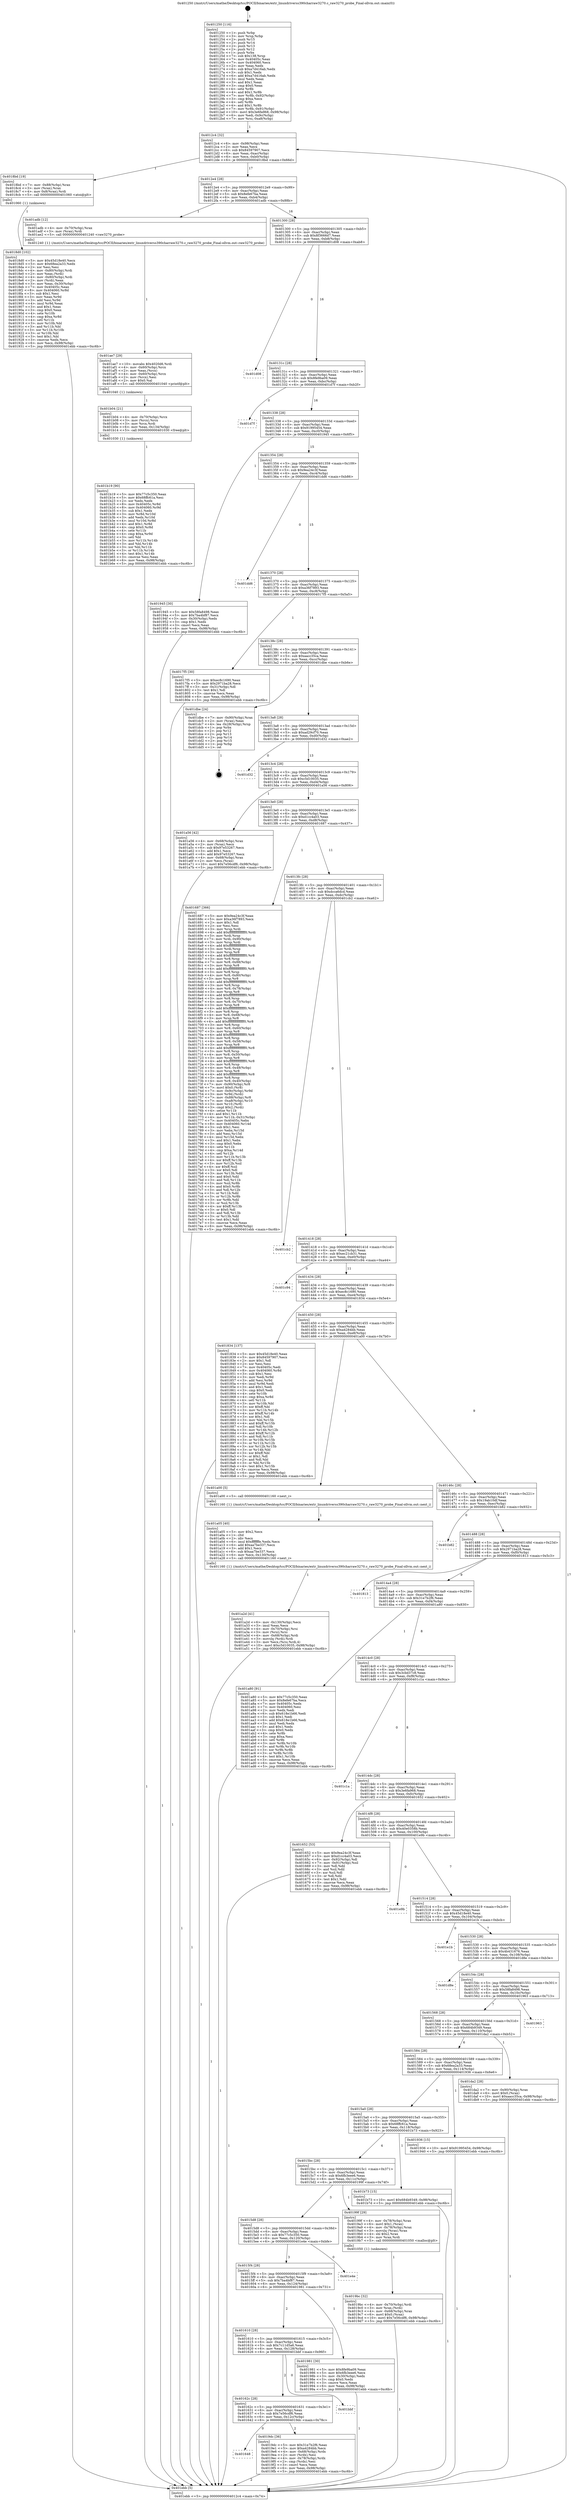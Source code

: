 digraph "0x401250" {
  label = "0x401250 (/mnt/c/Users/mathe/Desktop/tcc/POCII/binaries/extr_linuxdriverss390charraw3270.c_raw3270_probe_Final-ollvm.out::main(0))"
  labelloc = "t"
  node[shape=record]

  Entry [label="",width=0.3,height=0.3,shape=circle,fillcolor=black,style=filled]
  "0x4012c4" [label="{
     0x4012c4 [32]\l
     | [instrs]\l
     &nbsp;&nbsp;0x4012c4 \<+6\>: mov -0x98(%rbp),%eax\l
     &nbsp;&nbsp;0x4012ca \<+2\>: mov %eax,%ecx\l
     &nbsp;&nbsp;0x4012cc \<+6\>: sub $0x84597907,%ecx\l
     &nbsp;&nbsp;0x4012d2 \<+6\>: mov %eax,-0xac(%rbp)\l
     &nbsp;&nbsp;0x4012d8 \<+6\>: mov %ecx,-0xb0(%rbp)\l
     &nbsp;&nbsp;0x4012de \<+6\>: je 00000000004018bd \<main+0x66d\>\l
  }"]
  "0x4018bd" [label="{
     0x4018bd [19]\l
     | [instrs]\l
     &nbsp;&nbsp;0x4018bd \<+7\>: mov -0x88(%rbp),%rax\l
     &nbsp;&nbsp;0x4018c4 \<+3\>: mov (%rax),%rax\l
     &nbsp;&nbsp;0x4018c7 \<+4\>: mov 0x8(%rax),%rdi\l
     &nbsp;&nbsp;0x4018cb \<+5\>: call 0000000000401060 \<atoi@plt\>\l
     | [calls]\l
     &nbsp;&nbsp;0x401060 \{1\} (unknown)\l
  }"]
  "0x4012e4" [label="{
     0x4012e4 [28]\l
     | [instrs]\l
     &nbsp;&nbsp;0x4012e4 \<+5\>: jmp 00000000004012e9 \<main+0x99\>\l
     &nbsp;&nbsp;0x4012e9 \<+6\>: mov -0xac(%rbp),%eax\l
     &nbsp;&nbsp;0x4012ef \<+5\>: sub $0x8efe67ba,%eax\l
     &nbsp;&nbsp;0x4012f4 \<+6\>: mov %eax,-0xb4(%rbp)\l
     &nbsp;&nbsp;0x4012fa \<+6\>: je 0000000000401adb \<main+0x88b\>\l
  }"]
  Exit [label="",width=0.3,height=0.3,shape=circle,fillcolor=black,style=filled,peripheries=2]
  "0x401adb" [label="{
     0x401adb [12]\l
     | [instrs]\l
     &nbsp;&nbsp;0x401adb \<+4\>: mov -0x70(%rbp),%rax\l
     &nbsp;&nbsp;0x401adf \<+3\>: mov (%rax),%rdi\l
     &nbsp;&nbsp;0x401ae2 \<+5\>: call 0000000000401240 \<raw3270_probe\>\l
     | [calls]\l
     &nbsp;&nbsp;0x401240 \{1\} (/mnt/c/Users/mathe/Desktop/tcc/POCII/binaries/extr_linuxdriverss390charraw3270.c_raw3270_probe_Final-ollvm.out::raw3270_probe)\l
  }"]
  "0x401300" [label="{
     0x401300 [28]\l
     | [instrs]\l
     &nbsp;&nbsp;0x401300 \<+5\>: jmp 0000000000401305 \<main+0xb5\>\l
     &nbsp;&nbsp;0x401305 \<+6\>: mov -0xac(%rbp),%eax\l
     &nbsp;&nbsp;0x40130b \<+5\>: sub $0x8f3666d7,%eax\l
     &nbsp;&nbsp;0x401310 \<+6\>: mov %eax,-0xb8(%rbp)\l
     &nbsp;&nbsp;0x401316 \<+6\>: je 0000000000401d08 \<main+0xab8\>\l
  }"]
  "0x401b19" [label="{
     0x401b19 [90]\l
     | [instrs]\l
     &nbsp;&nbsp;0x401b19 \<+5\>: mov $0x77c5c350,%eax\l
     &nbsp;&nbsp;0x401b1e \<+5\>: mov $0x68ffc61a,%esi\l
     &nbsp;&nbsp;0x401b23 \<+2\>: xor %edx,%edx\l
     &nbsp;&nbsp;0x401b25 \<+8\>: mov 0x40405c,%r8d\l
     &nbsp;&nbsp;0x401b2d \<+8\>: mov 0x404060,%r9d\l
     &nbsp;&nbsp;0x401b35 \<+3\>: sub $0x1,%edx\l
     &nbsp;&nbsp;0x401b38 \<+3\>: mov %r8d,%r10d\l
     &nbsp;&nbsp;0x401b3b \<+3\>: add %edx,%r10d\l
     &nbsp;&nbsp;0x401b3e \<+4\>: imul %r10d,%r8d\l
     &nbsp;&nbsp;0x401b42 \<+4\>: and $0x1,%r8d\l
     &nbsp;&nbsp;0x401b46 \<+4\>: cmp $0x0,%r8d\l
     &nbsp;&nbsp;0x401b4a \<+4\>: sete %r11b\l
     &nbsp;&nbsp;0x401b4e \<+4\>: cmp $0xa,%r9d\l
     &nbsp;&nbsp;0x401b52 \<+3\>: setl %bl\l
     &nbsp;&nbsp;0x401b55 \<+3\>: mov %r11b,%r14b\l
     &nbsp;&nbsp;0x401b58 \<+3\>: and %bl,%r14b\l
     &nbsp;&nbsp;0x401b5b \<+3\>: xor %bl,%r11b\l
     &nbsp;&nbsp;0x401b5e \<+3\>: or %r11b,%r14b\l
     &nbsp;&nbsp;0x401b61 \<+4\>: test $0x1,%r14b\l
     &nbsp;&nbsp;0x401b65 \<+3\>: cmovne %esi,%eax\l
     &nbsp;&nbsp;0x401b68 \<+6\>: mov %eax,-0x98(%rbp)\l
     &nbsp;&nbsp;0x401b6e \<+5\>: jmp 0000000000401ebb \<main+0xc6b\>\l
  }"]
  "0x401d08" [label="{
     0x401d08\l
  }", style=dashed]
  "0x40131c" [label="{
     0x40131c [28]\l
     | [instrs]\l
     &nbsp;&nbsp;0x40131c \<+5\>: jmp 0000000000401321 \<main+0xd1\>\l
     &nbsp;&nbsp;0x401321 \<+6\>: mov -0xac(%rbp),%eax\l
     &nbsp;&nbsp;0x401327 \<+5\>: sub $0x8fe9ba09,%eax\l
     &nbsp;&nbsp;0x40132c \<+6\>: mov %eax,-0xbc(%rbp)\l
     &nbsp;&nbsp;0x401332 \<+6\>: je 0000000000401d7f \<main+0xb2f\>\l
  }"]
  "0x401b04" [label="{
     0x401b04 [21]\l
     | [instrs]\l
     &nbsp;&nbsp;0x401b04 \<+4\>: mov -0x70(%rbp),%rcx\l
     &nbsp;&nbsp;0x401b08 \<+3\>: mov (%rcx),%rcx\l
     &nbsp;&nbsp;0x401b0b \<+3\>: mov %rcx,%rdi\l
     &nbsp;&nbsp;0x401b0e \<+6\>: mov %eax,-0x134(%rbp)\l
     &nbsp;&nbsp;0x401b14 \<+5\>: call 0000000000401030 \<free@plt\>\l
     | [calls]\l
     &nbsp;&nbsp;0x401030 \{1\} (unknown)\l
  }"]
  "0x401d7f" [label="{
     0x401d7f\l
  }", style=dashed]
  "0x401338" [label="{
     0x401338 [28]\l
     | [instrs]\l
     &nbsp;&nbsp;0x401338 \<+5\>: jmp 000000000040133d \<main+0xed\>\l
     &nbsp;&nbsp;0x40133d \<+6\>: mov -0xac(%rbp),%eax\l
     &nbsp;&nbsp;0x401343 \<+5\>: sub $0x91995454,%eax\l
     &nbsp;&nbsp;0x401348 \<+6\>: mov %eax,-0xc0(%rbp)\l
     &nbsp;&nbsp;0x40134e \<+6\>: je 0000000000401945 \<main+0x6f5\>\l
  }"]
  "0x401ae7" [label="{
     0x401ae7 [29]\l
     | [instrs]\l
     &nbsp;&nbsp;0x401ae7 \<+10\>: movabs $0x4020d6,%rdi\l
     &nbsp;&nbsp;0x401af1 \<+4\>: mov -0x60(%rbp),%rcx\l
     &nbsp;&nbsp;0x401af5 \<+2\>: mov %eax,(%rcx)\l
     &nbsp;&nbsp;0x401af7 \<+4\>: mov -0x60(%rbp),%rcx\l
     &nbsp;&nbsp;0x401afb \<+2\>: mov (%rcx),%esi\l
     &nbsp;&nbsp;0x401afd \<+2\>: mov $0x0,%al\l
     &nbsp;&nbsp;0x401aff \<+5\>: call 0000000000401040 \<printf@plt\>\l
     | [calls]\l
     &nbsp;&nbsp;0x401040 \{1\} (unknown)\l
  }"]
  "0x401945" [label="{
     0x401945 [30]\l
     | [instrs]\l
     &nbsp;&nbsp;0x401945 \<+5\>: mov $0x58fa8498,%eax\l
     &nbsp;&nbsp;0x40194a \<+5\>: mov $0x7ba4bf87,%ecx\l
     &nbsp;&nbsp;0x40194f \<+3\>: mov -0x30(%rbp),%edx\l
     &nbsp;&nbsp;0x401952 \<+3\>: cmp $0x1,%edx\l
     &nbsp;&nbsp;0x401955 \<+3\>: cmovl %ecx,%eax\l
     &nbsp;&nbsp;0x401958 \<+6\>: mov %eax,-0x98(%rbp)\l
     &nbsp;&nbsp;0x40195e \<+5\>: jmp 0000000000401ebb \<main+0xc6b\>\l
  }"]
  "0x401354" [label="{
     0x401354 [28]\l
     | [instrs]\l
     &nbsp;&nbsp;0x401354 \<+5\>: jmp 0000000000401359 \<main+0x109\>\l
     &nbsp;&nbsp;0x401359 \<+6\>: mov -0xac(%rbp),%eax\l
     &nbsp;&nbsp;0x40135f \<+5\>: sub $0x9ea24c3f,%eax\l
     &nbsp;&nbsp;0x401364 \<+6\>: mov %eax,-0xc4(%rbp)\l
     &nbsp;&nbsp;0x40136a \<+6\>: je 0000000000401dd6 \<main+0xb86\>\l
  }"]
  "0x401a2d" [label="{
     0x401a2d [41]\l
     | [instrs]\l
     &nbsp;&nbsp;0x401a2d \<+6\>: mov -0x130(%rbp),%ecx\l
     &nbsp;&nbsp;0x401a33 \<+3\>: imul %eax,%ecx\l
     &nbsp;&nbsp;0x401a36 \<+4\>: mov -0x70(%rbp),%rsi\l
     &nbsp;&nbsp;0x401a3a \<+3\>: mov (%rsi),%rsi\l
     &nbsp;&nbsp;0x401a3d \<+4\>: mov -0x68(%rbp),%rdi\l
     &nbsp;&nbsp;0x401a41 \<+3\>: movslq (%rdi),%rdi\l
     &nbsp;&nbsp;0x401a44 \<+3\>: mov %ecx,(%rsi,%rdi,4)\l
     &nbsp;&nbsp;0x401a47 \<+10\>: movl $0xc5d10035,-0x98(%rbp)\l
     &nbsp;&nbsp;0x401a51 \<+5\>: jmp 0000000000401ebb \<main+0xc6b\>\l
  }"]
  "0x401dd6" [label="{
     0x401dd6\l
  }", style=dashed]
  "0x401370" [label="{
     0x401370 [28]\l
     | [instrs]\l
     &nbsp;&nbsp;0x401370 \<+5\>: jmp 0000000000401375 \<main+0x125\>\l
     &nbsp;&nbsp;0x401375 \<+6\>: mov -0xac(%rbp),%eax\l
     &nbsp;&nbsp;0x40137b \<+5\>: sub $0xa36f7893,%eax\l
     &nbsp;&nbsp;0x401380 \<+6\>: mov %eax,-0xc8(%rbp)\l
     &nbsp;&nbsp;0x401386 \<+6\>: je 00000000004017f5 \<main+0x5a5\>\l
  }"]
  "0x401a05" [label="{
     0x401a05 [40]\l
     | [instrs]\l
     &nbsp;&nbsp;0x401a05 \<+5\>: mov $0x2,%ecx\l
     &nbsp;&nbsp;0x401a0a \<+1\>: cltd\l
     &nbsp;&nbsp;0x401a0b \<+2\>: idiv %ecx\l
     &nbsp;&nbsp;0x401a0d \<+6\>: imul $0xfffffffe,%edx,%ecx\l
     &nbsp;&nbsp;0x401a13 \<+6\>: add $0xaa7be337,%ecx\l
     &nbsp;&nbsp;0x401a19 \<+3\>: add $0x1,%ecx\l
     &nbsp;&nbsp;0x401a1c \<+6\>: sub $0xaa7be337,%ecx\l
     &nbsp;&nbsp;0x401a22 \<+6\>: mov %ecx,-0x130(%rbp)\l
     &nbsp;&nbsp;0x401a28 \<+5\>: call 0000000000401160 \<next_i\>\l
     | [calls]\l
     &nbsp;&nbsp;0x401160 \{1\} (/mnt/c/Users/mathe/Desktop/tcc/POCII/binaries/extr_linuxdriverss390charraw3270.c_raw3270_probe_Final-ollvm.out::next_i)\l
  }"]
  "0x4017f5" [label="{
     0x4017f5 [30]\l
     | [instrs]\l
     &nbsp;&nbsp;0x4017f5 \<+5\>: mov $0xec8c1690,%eax\l
     &nbsp;&nbsp;0x4017fa \<+5\>: mov $0x2971ba28,%ecx\l
     &nbsp;&nbsp;0x4017ff \<+3\>: mov -0x31(%rbp),%dl\l
     &nbsp;&nbsp;0x401802 \<+3\>: test $0x1,%dl\l
     &nbsp;&nbsp;0x401805 \<+3\>: cmovne %ecx,%eax\l
     &nbsp;&nbsp;0x401808 \<+6\>: mov %eax,-0x98(%rbp)\l
     &nbsp;&nbsp;0x40180e \<+5\>: jmp 0000000000401ebb \<main+0xc6b\>\l
  }"]
  "0x40138c" [label="{
     0x40138c [28]\l
     | [instrs]\l
     &nbsp;&nbsp;0x40138c \<+5\>: jmp 0000000000401391 \<main+0x141\>\l
     &nbsp;&nbsp;0x401391 \<+6\>: mov -0xac(%rbp),%eax\l
     &nbsp;&nbsp;0x401397 \<+5\>: sub $0xaacc35ca,%eax\l
     &nbsp;&nbsp;0x40139c \<+6\>: mov %eax,-0xcc(%rbp)\l
     &nbsp;&nbsp;0x4013a2 \<+6\>: je 0000000000401dbe \<main+0xb6e\>\l
  }"]
  "0x401648" [label="{
     0x401648\l
  }", style=dashed]
  "0x401dbe" [label="{
     0x401dbe [24]\l
     | [instrs]\l
     &nbsp;&nbsp;0x401dbe \<+7\>: mov -0x90(%rbp),%rax\l
     &nbsp;&nbsp;0x401dc5 \<+2\>: mov (%rax),%eax\l
     &nbsp;&nbsp;0x401dc7 \<+4\>: lea -0x28(%rbp),%rsp\l
     &nbsp;&nbsp;0x401dcb \<+1\>: pop %rbx\l
     &nbsp;&nbsp;0x401dcc \<+2\>: pop %r12\l
     &nbsp;&nbsp;0x401dce \<+2\>: pop %r13\l
     &nbsp;&nbsp;0x401dd0 \<+2\>: pop %r14\l
     &nbsp;&nbsp;0x401dd2 \<+2\>: pop %r15\l
     &nbsp;&nbsp;0x401dd4 \<+1\>: pop %rbp\l
     &nbsp;&nbsp;0x401dd5 \<+1\>: ret\l
  }"]
  "0x4013a8" [label="{
     0x4013a8 [28]\l
     | [instrs]\l
     &nbsp;&nbsp;0x4013a8 \<+5\>: jmp 00000000004013ad \<main+0x15d\>\l
     &nbsp;&nbsp;0x4013ad \<+6\>: mov -0xac(%rbp),%eax\l
     &nbsp;&nbsp;0x4013b3 \<+5\>: sub $0xad29cf70,%eax\l
     &nbsp;&nbsp;0x4013b8 \<+6\>: mov %eax,-0xd0(%rbp)\l
     &nbsp;&nbsp;0x4013be \<+6\>: je 0000000000401d32 \<main+0xae2\>\l
  }"]
  "0x4019dc" [label="{
     0x4019dc [36]\l
     | [instrs]\l
     &nbsp;&nbsp;0x4019dc \<+5\>: mov $0x31e7b2f6,%eax\l
     &nbsp;&nbsp;0x4019e1 \<+5\>: mov $0xa4284bb,%ecx\l
     &nbsp;&nbsp;0x4019e6 \<+4\>: mov -0x68(%rbp),%rdx\l
     &nbsp;&nbsp;0x4019ea \<+2\>: mov (%rdx),%esi\l
     &nbsp;&nbsp;0x4019ec \<+4\>: mov -0x78(%rbp),%rdx\l
     &nbsp;&nbsp;0x4019f0 \<+2\>: cmp (%rdx),%esi\l
     &nbsp;&nbsp;0x4019f2 \<+3\>: cmovl %ecx,%eax\l
     &nbsp;&nbsp;0x4019f5 \<+6\>: mov %eax,-0x98(%rbp)\l
     &nbsp;&nbsp;0x4019fb \<+5\>: jmp 0000000000401ebb \<main+0xc6b\>\l
  }"]
  "0x401d32" [label="{
     0x401d32\l
  }", style=dashed]
  "0x4013c4" [label="{
     0x4013c4 [28]\l
     | [instrs]\l
     &nbsp;&nbsp;0x4013c4 \<+5\>: jmp 00000000004013c9 \<main+0x179\>\l
     &nbsp;&nbsp;0x4013c9 \<+6\>: mov -0xac(%rbp),%eax\l
     &nbsp;&nbsp;0x4013cf \<+5\>: sub $0xc5d10035,%eax\l
     &nbsp;&nbsp;0x4013d4 \<+6\>: mov %eax,-0xd4(%rbp)\l
     &nbsp;&nbsp;0x4013da \<+6\>: je 0000000000401a56 \<main+0x806\>\l
  }"]
  "0x40162c" [label="{
     0x40162c [28]\l
     | [instrs]\l
     &nbsp;&nbsp;0x40162c \<+5\>: jmp 0000000000401631 \<main+0x3e1\>\l
     &nbsp;&nbsp;0x401631 \<+6\>: mov -0xac(%rbp),%eax\l
     &nbsp;&nbsp;0x401637 \<+5\>: sub $0x7e56cdf6,%eax\l
     &nbsp;&nbsp;0x40163c \<+6\>: mov %eax,-0x12c(%rbp)\l
     &nbsp;&nbsp;0x401642 \<+6\>: je 00000000004019dc \<main+0x78c\>\l
  }"]
  "0x401a56" [label="{
     0x401a56 [42]\l
     | [instrs]\l
     &nbsp;&nbsp;0x401a56 \<+4\>: mov -0x68(%rbp),%rax\l
     &nbsp;&nbsp;0x401a5a \<+2\>: mov (%rax),%ecx\l
     &nbsp;&nbsp;0x401a5c \<+6\>: sub $0x97e53267,%ecx\l
     &nbsp;&nbsp;0x401a62 \<+3\>: add $0x1,%ecx\l
     &nbsp;&nbsp;0x401a65 \<+6\>: add $0x97e53267,%ecx\l
     &nbsp;&nbsp;0x401a6b \<+4\>: mov -0x68(%rbp),%rax\l
     &nbsp;&nbsp;0x401a6f \<+2\>: mov %ecx,(%rax)\l
     &nbsp;&nbsp;0x401a71 \<+10\>: movl $0x7e56cdf6,-0x98(%rbp)\l
     &nbsp;&nbsp;0x401a7b \<+5\>: jmp 0000000000401ebb \<main+0xc6b\>\l
  }"]
  "0x4013e0" [label="{
     0x4013e0 [28]\l
     | [instrs]\l
     &nbsp;&nbsp;0x4013e0 \<+5\>: jmp 00000000004013e5 \<main+0x195\>\l
     &nbsp;&nbsp;0x4013e5 \<+6\>: mov -0xac(%rbp),%eax\l
     &nbsp;&nbsp;0x4013eb \<+5\>: sub $0xd1cc4a03,%eax\l
     &nbsp;&nbsp;0x4013f0 \<+6\>: mov %eax,-0xd8(%rbp)\l
     &nbsp;&nbsp;0x4013f6 \<+6\>: je 0000000000401687 \<main+0x437\>\l
  }"]
  "0x401bbf" [label="{
     0x401bbf\l
  }", style=dashed]
  "0x401687" [label="{
     0x401687 [366]\l
     | [instrs]\l
     &nbsp;&nbsp;0x401687 \<+5\>: mov $0x9ea24c3f,%eax\l
     &nbsp;&nbsp;0x40168c \<+5\>: mov $0xa36f7893,%ecx\l
     &nbsp;&nbsp;0x401691 \<+2\>: mov $0x1,%dl\l
     &nbsp;&nbsp;0x401693 \<+2\>: xor %esi,%esi\l
     &nbsp;&nbsp;0x401695 \<+3\>: mov %rsp,%rdi\l
     &nbsp;&nbsp;0x401698 \<+4\>: add $0xfffffffffffffff0,%rdi\l
     &nbsp;&nbsp;0x40169c \<+3\>: mov %rdi,%rsp\l
     &nbsp;&nbsp;0x40169f \<+7\>: mov %rdi,-0x90(%rbp)\l
     &nbsp;&nbsp;0x4016a6 \<+3\>: mov %rsp,%rdi\l
     &nbsp;&nbsp;0x4016a9 \<+4\>: add $0xfffffffffffffff0,%rdi\l
     &nbsp;&nbsp;0x4016ad \<+3\>: mov %rdi,%rsp\l
     &nbsp;&nbsp;0x4016b0 \<+3\>: mov %rsp,%r8\l
     &nbsp;&nbsp;0x4016b3 \<+4\>: add $0xfffffffffffffff0,%r8\l
     &nbsp;&nbsp;0x4016b7 \<+3\>: mov %r8,%rsp\l
     &nbsp;&nbsp;0x4016ba \<+7\>: mov %r8,-0x88(%rbp)\l
     &nbsp;&nbsp;0x4016c1 \<+3\>: mov %rsp,%r8\l
     &nbsp;&nbsp;0x4016c4 \<+4\>: add $0xfffffffffffffff0,%r8\l
     &nbsp;&nbsp;0x4016c8 \<+3\>: mov %r8,%rsp\l
     &nbsp;&nbsp;0x4016cb \<+4\>: mov %r8,-0x80(%rbp)\l
     &nbsp;&nbsp;0x4016cf \<+3\>: mov %rsp,%r8\l
     &nbsp;&nbsp;0x4016d2 \<+4\>: add $0xfffffffffffffff0,%r8\l
     &nbsp;&nbsp;0x4016d6 \<+3\>: mov %r8,%rsp\l
     &nbsp;&nbsp;0x4016d9 \<+4\>: mov %r8,-0x78(%rbp)\l
     &nbsp;&nbsp;0x4016dd \<+3\>: mov %rsp,%r8\l
     &nbsp;&nbsp;0x4016e0 \<+4\>: add $0xfffffffffffffff0,%r8\l
     &nbsp;&nbsp;0x4016e4 \<+3\>: mov %r8,%rsp\l
     &nbsp;&nbsp;0x4016e7 \<+4\>: mov %r8,-0x70(%rbp)\l
     &nbsp;&nbsp;0x4016eb \<+3\>: mov %rsp,%r8\l
     &nbsp;&nbsp;0x4016ee \<+4\>: add $0xfffffffffffffff0,%r8\l
     &nbsp;&nbsp;0x4016f2 \<+3\>: mov %r8,%rsp\l
     &nbsp;&nbsp;0x4016f5 \<+4\>: mov %r8,-0x68(%rbp)\l
     &nbsp;&nbsp;0x4016f9 \<+3\>: mov %rsp,%r8\l
     &nbsp;&nbsp;0x4016fc \<+4\>: add $0xfffffffffffffff0,%r8\l
     &nbsp;&nbsp;0x401700 \<+3\>: mov %r8,%rsp\l
     &nbsp;&nbsp;0x401703 \<+4\>: mov %r8,-0x60(%rbp)\l
     &nbsp;&nbsp;0x401707 \<+3\>: mov %rsp,%r8\l
     &nbsp;&nbsp;0x40170a \<+4\>: add $0xfffffffffffffff0,%r8\l
     &nbsp;&nbsp;0x40170e \<+3\>: mov %r8,%rsp\l
     &nbsp;&nbsp;0x401711 \<+4\>: mov %r8,-0x58(%rbp)\l
     &nbsp;&nbsp;0x401715 \<+3\>: mov %rsp,%r8\l
     &nbsp;&nbsp;0x401718 \<+4\>: add $0xfffffffffffffff0,%r8\l
     &nbsp;&nbsp;0x40171c \<+3\>: mov %r8,%rsp\l
     &nbsp;&nbsp;0x40171f \<+4\>: mov %r8,-0x50(%rbp)\l
     &nbsp;&nbsp;0x401723 \<+3\>: mov %rsp,%r8\l
     &nbsp;&nbsp;0x401726 \<+4\>: add $0xfffffffffffffff0,%r8\l
     &nbsp;&nbsp;0x40172a \<+3\>: mov %r8,%rsp\l
     &nbsp;&nbsp;0x40172d \<+4\>: mov %r8,-0x48(%rbp)\l
     &nbsp;&nbsp;0x401731 \<+3\>: mov %rsp,%r8\l
     &nbsp;&nbsp;0x401734 \<+4\>: add $0xfffffffffffffff0,%r8\l
     &nbsp;&nbsp;0x401738 \<+3\>: mov %r8,%rsp\l
     &nbsp;&nbsp;0x40173b \<+4\>: mov %r8,-0x40(%rbp)\l
     &nbsp;&nbsp;0x40173f \<+7\>: mov -0x90(%rbp),%r8\l
     &nbsp;&nbsp;0x401746 \<+7\>: movl $0x0,(%r8)\l
     &nbsp;&nbsp;0x40174d \<+7\>: mov -0x9c(%rbp),%r9d\l
     &nbsp;&nbsp;0x401754 \<+3\>: mov %r9d,(%rdi)\l
     &nbsp;&nbsp;0x401757 \<+7\>: mov -0x88(%rbp),%r8\l
     &nbsp;&nbsp;0x40175e \<+7\>: mov -0xa8(%rbp),%r10\l
     &nbsp;&nbsp;0x401765 \<+3\>: mov %r10,(%r8)\l
     &nbsp;&nbsp;0x401768 \<+3\>: cmpl $0x2,(%rdi)\l
     &nbsp;&nbsp;0x40176b \<+4\>: setne %r11b\l
     &nbsp;&nbsp;0x40176f \<+4\>: and $0x1,%r11b\l
     &nbsp;&nbsp;0x401773 \<+4\>: mov %r11b,-0x31(%rbp)\l
     &nbsp;&nbsp;0x401777 \<+7\>: mov 0x40405c,%ebx\l
     &nbsp;&nbsp;0x40177e \<+8\>: mov 0x404060,%r14d\l
     &nbsp;&nbsp;0x401786 \<+3\>: sub $0x1,%esi\l
     &nbsp;&nbsp;0x401789 \<+3\>: mov %ebx,%r15d\l
     &nbsp;&nbsp;0x40178c \<+3\>: add %esi,%r15d\l
     &nbsp;&nbsp;0x40178f \<+4\>: imul %r15d,%ebx\l
     &nbsp;&nbsp;0x401793 \<+3\>: and $0x1,%ebx\l
     &nbsp;&nbsp;0x401796 \<+3\>: cmp $0x0,%ebx\l
     &nbsp;&nbsp;0x401799 \<+4\>: sete %r11b\l
     &nbsp;&nbsp;0x40179d \<+4\>: cmp $0xa,%r14d\l
     &nbsp;&nbsp;0x4017a1 \<+4\>: setl %r12b\l
     &nbsp;&nbsp;0x4017a5 \<+3\>: mov %r11b,%r13b\l
     &nbsp;&nbsp;0x4017a8 \<+4\>: xor $0xff,%r13b\l
     &nbsp;&nbsp;0x4017ac \<+3\>: mov %r12b,%sil\l
     &nbsp;&nbsp;0x4017af \<+4\>: xor $0xff,%sil\l
     &nbsp;&nbsp;0x4017b3 \<+3\>: xor $0x0,%dl\l
     &nbsp;&nbsp;0x4017b6 \<+3\>: mov %r13b,%dil\l
     &nbsp;&nbsp;0x4017b9 \<+4\>: and $0x0,%dil\l
     &nbsp;&nbsp;0x4017bd \<+3\>: and %dl,%r11b\l
     &nbsp;&nbsp;0x4017c0 \<+3\>: mov %sil,%r8b\l
     &nbsp;&nbsp;0x4017c3 \<+4\>: and $0x0,%r8b\l
     &nbsp;&nbsp;0x4017c7 \<+3\>: and %dl,%r12b\l
     &nbsp;&nbsp;0x4017ca \<+3\>: or %r11b,%dil\l
     &nbsp;&nbsp;0x4017cd \<+3\>: or %r12b,%r8b\l
     &nbsp;&nbsp;0x4017d0 \<+3\>: xor %r8b,%dil\l
     &nbsp;&nbsp;0x4017d3 \<+3\>: or %sil,%r13b\l
     &nbsp;&nbsp;0x4017d6 \<+4\>: xor $0xff,%r13b\l
     &nbsp;&nbsp;0x4017da \<+3\>: or $0x0,%dl\l
     &nbsp;&nbsp;0x4017dd \<+3\>: and %dl,%r13b\l
     &nbsp;&nbsp;0x4017e0 \<+3\>: or %r13b,%dil\l
     &nbsp;&nbsp;0x4017e3 \<+4\>: test $0x1,%dil\l
     &nbsp;&nbsp;0x4017e7 \<+3\>: cmovne %ecx,%eax\l
     &nbsp;&nbsp;0x4017ea \<+6\>: mov %eax,-0x98(%rbp)\l
     &nbsp;&nbsp;0x4017f0 \<+5\>: jmp 0000000000401ebb \<main+0xc6b\>\l
  }"]
  "0x4013fc" [label="{
     0x4013fc [28]\l
     | [instrs]\l
     &nbsp;&nbsp;0x4013fc \<+5\>: jmp 0000000000401401 \<main+0x1b1\>\l
     &nbsp;&nbsp;0x401401 \<+6\>: mov -0xac(%rbp),%eax\l
     &nbsp;&nbsp;0x401407 \<+5\>: sub $0xdcca6dcd,%eax\l
     &nbsp;&nbsp;0x40140c \<+6\>: mov %eax,-0xdc(%rbp)\l
     &nbsp;&nbsp;0x401412 \<+6\>: je 0000000000401cb2 \<main+0xa62\>\l
  }"]
  "0x4019bc" [label="{
     0x4019bc [32]\l
     | [instrs]\l
     &nbsp;&nbsp;0x4019bc \<+4\>: mov -0x70(%rbp),%rdi\l
     &nbsp;&nbsp;0x4019c0 \<+3\>: mov %rax,(%rdi)\l
     &nbsp;&nbsp;0x4019c3 \<+4\>: mov -0x68(%rbp),%rax\l
     &nbsp;&nbsp;0x4019c7 \<+6\>: movl $0x0,(%rax)\l
     &nbsp;&nbsp;0x4019cd \<+10\>: movl $0x7e56cdf6,-0x98(%rbp)\l
     &nbsp;&nbsp;0x4019d7 \<+5\>: jmp 0000000000401ebb \<main+0xc6b\>\l
  }"]
  "0x401cb2" [label="{
     0x401cb2\l
  }", style=dashed]
  "0x401418" [label="{
     0x401418 [28]\l
     | [instrs]\l
     &nbsp;&nbsp;0x401418 \<+5\>: jmp 000000000040141d \<main+0x1cd\>\l
     &nbsp;&nbsp;0x40141d \<+6\>: mov -0xac(%rbp),%eax\l
     &nbsp;&nbsp;0x401423 \<+5\>: sub $0xec21cb31,%eax\l
     &nbsp;&nbsp;0x401428 \<+6\>: mov %eax,-0xe0(%rbp)\l
     &nbsp;&nbsp;0x40142e \<+6\>: je 0000000000401c94 \<main+0xa44\>\l
  }"]
  "0x401610" [label="{
     0x401610 [28]\l
     | [instrs]\l
     &nbsp;&nbsp;0x401610 \<+5\>: jmp 0000000000401615 \<main+0x3c5\>\l
     &nbsp;&nbsp;0x401615 \<+6\>: mov -0xac(%rbp),%eax\l
     &nbsp;&nbsp;0x40161b \<+5\>: sub $0x7c11d5a6,%eax\l
     &nbsp;&nbsp;0x401620 \<+6\>: mov %eax,-0x128(%rbp)\l
     &nbsp;&nbsp;0x401626 \<+6\>: je 0000000000401bbf \<main+0x96f\>\l
  }"]
  "0x401c94" [label="{
     0x401c94\l
  }", style=dashed]
  "0x401434" [label="{
     0x401434 [28]\l
     | [instrs]\l
     &nbsp;&nbsp;0x401434 \<+5\>: jmp 0000000000401439 \<main+0x1e9\>\l
     &nbsp;&nbsp;0x401439 \<+6\>: mov -0xac(%rbp),%eax\l
     &nbsp;&nbsp;0x40143f \<+5\>: sub $0xec8c1690,%eax\l
     &nbsp;&nbsp;0x401444 \<+6\>: mov %eax,-0xe4(%rbp)\l
     &nbsp;&nbsp;0x40144a \<+6\>: je 0000000000401834 \<main+0x5e4\>\l
  }"]
  "0x401981" [label="{
     0x401981 [30]\l
     | [instrs]\l
     &nbsp;&nbsp;0x401981 \<+5\>: mov $0x8fe9ba09,%eax\l
     &nbsp;&nbsp;0x401986 \<+5\>: mov $0x6fb3eee6,%ecx\l
     &nbsp;&nbsp;0x40198b \<+3\>: mov -0x30(%rbp),%edx\l
     &nbsp;&nbsp;0x40198e \<+3\>: cmp $0x0,%edx\l
     &nbsp;&nbsp;0x401991 \<+3\>: cmove %ecx,%eax\l
     &nbsp;&nbsp;0x401994 \<+6\>: mov %eax,-0x98(%rbp)\l
     &nbsp;&nbsp;0x40199a \<+5\>: jmp 0000000000401ebb \<main+0xc6b\>\l
  }"]
  "0x401834" [label="{
     0x401834 [137]\l
     | [instrs]\l
     &nbsp;&nbsp;0x401834 \<+5\>: mov $0x45d18e40,%eax\l
     &nbsp;&nbsp;0x401839 \<+5\>: mov $0x84597907,%ecx\l
     &nbsp;&nbsp;0x40183e \<+2\>: mov $0x1,%dl\l
     &nbsp;&nbsp;0x401840 \<+2\>: xor %esi,%esi\l
     &nbsp;&nbsp;0x401842 \<+7\>: mov 0x40405c,%edi\l
     &nbsp;&nbsp;0x401849 \<+8\>: mov 0x404060,%r8d\l
     &nbsp;&nbsp;0x401851 \<+3\>: sub $0x1,%esi\l
     &nbsp;&nbsp;0x401854 \<+3\>: mov %edi,%r9d\l
     &nbsp;&nbsp;0x401857 \<+3\>: add %esi,%r9d\l
     &nbsp;&nbsp;0x40185a \<+4\>: imul %r9d,%edi\l
     &nbsp;&nbsp;0x40185e \<+3\>: and $0x1,%edi\l
     &nbsp;&nbsp;0x401861 \<+3\>: cmp $0x0,%edi\l
     &nbsp;&nbsp;0x401864 \<+4\>: sete %r10b\l
     &nbsp;&nbsp;0x401868 \<+4\>: cmp $0xa,%r8d\l
     &nbsp;&nbsp;0x40186c \<+4\>: setl %r11b\l
     &nbsp;&nbsp;0x401870 \<+3\>: mov %r10b,%bl\l
     &nbsp;&nbsp;0x401873 \<+3\>: xor $0xff,%bl\l
     &nbsp;&nbsp;0x401876 \<+3\>: mov %r11b,%r14b\l
     &nbsp;&nbsp;0x401879 \<+4\>: xor $0xff,%r14b\l
     &nbsp;&nbsp;0x40187d \<+3\>: xor $0x1,%dl\l
     &nbsp;&nbsp;0x401880 \<+3\>: mov %bl,%r15b\l
     &nbsp;&nbsp;0x401883 \<+4\>: and $0xff,%r15b\l
     &nbsp;&nbsp;0x401887 \<+3\>: and %dl,%r10b\l
     &nbsp;&nbsp;0x40188a \<+3\>: mov %r14b,%r12b\l
     &nbsp;&nbsp;0x40188d \<+4\>: and $0xff,%r12b\l
     &nbsp;&nbsp;0x401891 \<+3\>: and %dl,%r11b\l
     &nbsp;&nbsp;0x401894 \<+3\>: or %r10b,%r15b\l
     &nbsp;&nbsp;0x401897 \<+3\>: or %r11b,%r12b\l
     &nbsp;&nbsp;0x40189a \<+3\>: xor %r12b,%r15b\l
     &nbsp;&nbsp;0x40189d \<+3\>: or %r14b,%bl\l
     &nbsp;&nbsp;0x4018a0 \<+3\>: xor $0xff,%bl\l
     &nbsp;&nbsp;0x4018a3 \<+3\>: or $0x1,%dl\l
     &nbsp;&nbsp;0x4018a6 \<+2\>: and %dl,%bl\l
     &nbsp;&nbsp;0x4018a8 \<+3\>: or %bl,%r15b\l
     &nbsp;&nbsp;0x4018ab \<+4\>: test $0x1,%r15b\l
     &nbsp;&nbsp;0x4018af \<+3\>: cmovne %ecx,%eax\l
     &nbsp;&nbsp;0x4018b2 \<+6\>: mov %eax,-0x98(%rbp)\l
     &nbsp;&nbsp;0x4018b8 \<+5\>: jmp 0000000000401ebb \<main+0xc6b\>\l
  }"]
  "0x401450" [label="{
     0x401450 [28]\l
     | [instrs]\l
     &nbsp;&nbsp;0x401450 \<+5\>: jmp 0000000000401455 \<main+0x205\>\l
     &nbsp;&nbsp;0x401455 \<+6\>: mov -0xac(%rbp),%eax\l
     &nbsp;&nbsp;0x40145b \<+5\>: sub $0xa4284bb,%eax\l
     &nbsp;&nbsp;0x401460 \<+6\>: mov %eax,-0xe8(%rbp)\l
     &nbsp;&nbsp;0x401466 \<+6\>: je 0000000000401a00 \<main+0x7b0\>\l
  }"]
  "0x4015f4" [label="{
     0x4015f4 [28]\l
     | [instrs]\l
     &nbsp;&nbsp;0x4015f4 \<+5\>: jmp 00000000004015f9 \<main+0x3a9\>\l
     &nbsp;&nbsp;0x4015f9 \<+6\>: mov -0xac(%rbp),%eax\l
     &nbsp;&nbsp;0x4015ff \<+5\>: sub $0x7ba4bf87,%eax\l
     &nbsp;&nbsp;0x401604 \<+6\>: mov %eax,-0x124(%rbp)\l
     &nbsp;&nbsp;0x40160a \<+6\>: je 0000000000401981 \<main+0x731\>\l
  }"]
  "0x401a00" [label="{
     0x401a00 [5]\l
     | [instrs]\l
     &nbsp;&nbsp;0x401a00 \<+5\>: call 0000000000401160 \<next_i\>\l
     | [calls]\l
     &nbsp;&nbsp;0x401160 \{1\} (/mnt/c/Users/mathe/Desktop/tcc/POCII/binaries/extr_linuxdriverss390charraw3270.c_raw3270_probe_Final-ollvm.out::next_i)\l
  }"]
  "0x40146c" [label="{
     0x40146c [28]\l
     | [instrs]\l
     &nbsp;&nbsp;0x40146c \<+5\>: jmp 0000000000401471 \<main+0x221\>\l
     &nbsp;&nbsp;0x401471 \<+6\>: mov -0xac(%rbp),%eax\l
     &nbsp;&nbsp;0x401477 \<+5\>: sub $0x19ab10df,%eax\l
     &nbsp;&nbsp;0x40147c \<+6\>: mov %eax,-0xec(%rbp)\l
     &nbsp;&nbsp;0x401482 \<+6\>: je 0000000000401b82 \<main+0x932\>\l
  }"]
  "0x401e4e" [label="{
     0x401e4e\l
  }", style=dashed]
  "0x401b82" [label="{
     0x401b82\l
  }", style=dashed]
  "0x401488" [label="{
     0x401488 [28]\l
     | [instrs]\l
     &nbsp;&nbsp;0x401488 \<+5\>: jmp 000000000040148d \<main+0x23d\>\l
     &nbsp;&nbsp;0x40148d \<+6\>: mov -0xac(%rbp),%eax\l
     &nbsp;&nbsp;0x401493 \<+5\>: sub $0x2971ba28,%eax\l
     &nbsp;&nbsp;0x401498 \<+6\>: mov %eax,-0xf0(%rbp)\l
     &nbsp;&nbsp;0x40149e \<+6\>: je 0000000000401813 \<main+0x5c3\>\l
  }"]
  "0x4015d8" [label="{
     0x4015d8 [28]\l
     | [instrs]\l
     &nbsp;&nbsp;0x4015d8 \<+5\>: jmp 00000000004015dd \<main+0x38d\>\l
     &nbsp;&nbsp;0x4015dd \<+6\>: mov -0xac(%rbp),%eax\l
     &nbsp;&nbsp;0x4015e3 \<+5\>: sub $0x77c5c350,%eax\l
     &nbsp;&nbsp;0x4015e8 \<+6\>: mov %eax,-0x120(%rbp)\l
     &nbsp;&nbsp;0x4015ee \<+6\>: je 0000000000401e4e \<main+0xbfe\>\l
  }"]
  "0x401813" [label="{
     0x401813\l
  }", style=dashed]
  "0x4014a4" [label="{
     0x4014a4 [28]\l
     | [instrs]\l
     &nbsp;&nbsp;0x4014a4 \<+5\>: jmp 00000000004014a9 \<main+0x259\>\l
     &nbsp;&nbsp;0x4014a9 \<+6\>: mov -0xac(%rbp),%eax\l
     &nbsp;&nbsp;0x4014af \<+5\>: sub $0x31e7b2f6,%eax\l
     &nbsp;&nbsp;0x4014b4 \<+6\>: mov %eax,-0xf4(%rbp)\l
     &nbsp;&nbsp;0x4014ba \<+6\>: je 0000000000401a80 \<main+0x830\>\l
  }"]
  "0x40199f" [label="{
     0x40199f [29]\l
     | [instrs]\l
     &nbsp;&nbsp;0x40199f \<+4\>: mov -0x78(%rbp),%rax\l
     &nbsp;&nbsp;0x4019a3 \<+6\>: movl $0x1,(%rax)\l
     &nbsp;&nbsp;0x4019a9 \<+4\>: mov -0x78(%rbp),%rax\l
     &nbsp;&nbsp;0x4019ad \<+3\>: movslq (%rax),%rax\l
     &nbsp;&nbsp;0x4019b0 \<+4\>: shl $0x2,%rax\l
     &nbsp;&nbsp;0x4019b4 \<+3\>: mov %rax,%rdi\l
     &nbsp;&nbsp;0x4019b7 \<+5\>: call 0000000000401050 \<malloc@plt\>\l
     | [calls]\l
     &nbsp;&nbsp;0x401050 \{1\} (unknown)\l
  }"]
  "0x401a80" [label="{
     0x401a80 [91]\l
     | [instrs]\l
     &nbsp;&nbsp;0x401a80 \<+5\>: mov $0x77c5c350,%eax\l
     &nbsp;&nbsp;0x401a85 \<+5\>: mov $0x8efe67ba,%ecx\l
     &nbsp;&nbsp;0x401a8a \<+7\>: mov 0x40405c,%edx\l
     &nbsp;&nbsp;0x401a91 \<+7\>: mov 0x404060,%esi\l
     &nbsp;&nbsp;0x401a98 \<+2\>: mov %edx,%edi\l
     &nbsp;&nbsp;0x401a9a \<+6\>: sub $0x618e1b66,%edi\l
     &nbsp;&nbsp;0x401aa0 \<+3\>: sub $0x1,%edi\l
     &nbsp;&nbsp;0x401aa3 \<+6\>: add $0x618e1b66,%edi\l
     &nbsp;&nbsp;0x401aa9 \<+3\>: imul %edi,%edx\l
     &nbsp;&nbsp;0x401aac \<+3\>: and $0x1,%edx\l
     &nbsp;&nbsp;0x401aaf \<+3\>: cmp $0x0,%edx\l
     &nbsp;&nbsp;0x401ab2 \<+4\>: sete %r8b\l
     &nbsp;&nbsp;0x401ab6 \<+3\>: cmp $0xa,%esi\l
     &nbsp;&nbsp;0x401ab9 \<+4\>: setl %r9b\l
     &nbsp;&nbsp;0x401abd \<+3\>: mov %r8b,%r10b\l
     &nbsp;&nbsp;0x401ac0 \<+3\>: and %r9b,%r10b\l
     &nbsp;&nbsp;0x401ac3 \<+3\>: xor %r9b,%r8b\l
     &nbsp;&nbsp;0x401ac6 \<+3\>: or %r8b,%r10b\l
     &nbsp;&nbsp;0x401ac9 \<+4\>: test $0x1,%r10b\l
     &nbsp;&nbsp;0x401acd \<+3\>: cmovne %ecx,%eax\l
     &nbsp;&nbsp;0x401ad0 \<+6\>: mov %eax,-0x98(%rbp)\l
     &nbsp;&nbsp;0x401ad6 \<+5\>: jmp 0000000000401ebb \<main+0xc6b\>\l
  }"]
  "0x4014c0" [label="{
     0x4014c0 [28]\l
     | [instrs]\l
     &nbsp;&nbsp;0x4014c0 \<+5\>: jmp 00000000004014c5 \<main+0x275\>\l
     &nbsp;&nbsp;0x4014c5 \<+6\>: mov -0xac(%rbp),%eax\l
     &nbsp;&nbsp;0x4014cb \<+5\>: sub $0x3cbd37c8,%eax\l
     &nbsp;&nbsp;0x4014d0 \<+6\>: mov %eax,-0xf8(%rbp)\l
     &nbsp;&nbsp;0x4014d6 \<+6\>: je 0000000000401c1a \<main+0x9ca\>\l
  }"]
  "0x4015bc" [label="{
     0x4015bc [28]\l
     | [instrs]\l
     &nbsp;&nbsp;0x4015bc \<+5\>: jmp 00000000004015c1 \<main+0x371\>\l
     &nbsp;&nbsp;0x4015c1 \<+6\>: mov -0xac(%rbp),%eax\l
     &nbsp;&nbsp;0x4015c7 \<+5\>: sub $0x6fb3eee6,%eax\l
     &nbsp;&nbsp;0x4015cc \<+6\>: mov %eax,-0x11c(%rbp)\l
     &nbsp;&nbsp;0x4015d2 \<+6\>: je 000000000040199f \<main+0x74f\>\l
  }"]
  "0x401c1a" [label="{
     0x401c1a\l
  }", style=dashed]
  "0x4014dc" [label="{
     0x4014dc [28]\l
     | [instrs]\l
     &nbsp;&nbsp;0x4014dc \<+5\>: jmp 00000000004014e1 \<main+0x291\>\l
     &nbsp;&nbsp;0x4014e1 \<+6\>: mov -0xac(%rbp),%eax\l
     &nbsp;&nbsp;0x4014e7 \<+5\>: sub $0x3e6fa968,%eax\l
     &nbsp;&nbsp;0x4014ec \<+6\>: mov %eax,-0xfc(%rbp)\l
     &nbsp;&nbsp;0x4014f2 \<+6\>: je 0000000000401652 \<main+0x402\>\l
  }"]
  "0x401b73" [label="{
     0x401b73 [15]\l
     | [instrs]\l
     &nbsp;&nbsp;0x401b73 \<+10\>: movl $0x684b9349,-0x98(%rbp)\l
     &nbsp;&nbsp;0x401b7d \<+5\>: jmp 0000000000401ebb \<main+0xc6b\>\l
  }"]
  "0x401652" [label="{
     0x401652 [53]\l
     | [instrs]\l
     &nbsp;&nbsp;0x401652 \<+5\>: mov $0x9ea24c3f,%eax\l
     &nbsp;&nbsp;0x401657 \<+5\>: mov $0xd1cc4a03,%ecx\l
     &nbsp;&nbsp;0x40165c \<+6\>: mov -0x92(%rbp),%dl\l
     &nbsp;&nbsp;0x401662 \<+7\>: mov -0x91(%rbp),%sil\l
     &nbsp;&nbsp;0x401669 \<+3\>: mov %dl,%dil\l
     &nbsp;&nbsp;0x40166c \<+3\>: and %sil,%dil\l
     &nbsp;&nbsp;0x40166f \<+3\>: xor %sil,%dl\l
     &nbsp;&nbsp;0x401672 \<+3\>: or %dl,%dil\l
     &nbsp;&nbsp;0x401675 \<+4\>: test $0x1,%dil\l
     &nbsp;&nbsp;0x401679 \<+3\>: cmovne %ecx,%eax\l
     &nbsp;&nbsp;0x40167c \<+6\>: mov %eax,-0x98(%rbp)\l
     &nbsp;&nbsp;0x401682 \<+5\>: jmp 0000000000401ebb \<main+0xc6b\>\l
  }"]
  "0x4014f8" [label="{
     0x4014f8 [28]\l
     | [instrs]\l
     &nbsp;&nbsp;0x4014f8 \<+5\>: jmp 00000000004014fd \<main+0x2ad\>\l
     &nbsp;&nbsp;0x4014fd \<+6\>: mov -0xac(%rbp),%eax\l
     &nbsp;&nbsp;0x401503 \<+5\>: sub $0x40e0358b,%eax\l
     &nbsp;&nbsp;0x401508 \<+6\>: mov %eax,-0x100(%rbp)\l
     &nbsp;&nbsp;0x40150e \<+6\>: je 0000000000401e9b \<main+0xc4b\>\l
  }"]
  "0x401ebb" [label="{
     0x401ebb [5]\l
     | [instrs]\l
     &nbsp;&nbsp;0x401ebb \<+5\>: jmp 00000000004012c4 \<main+0x74\>\l
  }"]
  "0x401250" [label="{
     0x401250 [116]\l
     | [instrs]\l
     &nbsp;&nbsp;0x401250 \<+1\>: push %rbp\l
     &nbsp;&nbsp;0x401251 \<+3\>: mov %rsp,%rbp\l
     &nbsp;&nbsp;0x401254 \<+2\>: push %r15\l
     &nbsp;&nbsp;0x401256 \<+2\>: push %r14\l
     &nbsp;&nbsp;0x401258 \<+2\>: push %r13\l
     &nbsp;&nbsp;0x40125a \<+2\>: push %r12\l
     &nbsp;&nbsp;0x40125c \<+1\>: push %rbx\l
     &nbsp;&nbsp;0x40125d \<+7\>: sub $0x138,%rsp\l
     &nbsp;&nbsp;0x401264 \<+7\>: mov 0x40405c,%eax\l
     &nbsp;&nbsp;0x40126b \<+7\>: mov 0x404060,%ecx\l
     &nbsp;&nbsp;0x401272 \<+2\>: mov %eax,%edx\l
     &nbsp;&nbsp;0x401274 \<+6\>: sub $0xa7d416ab,%edx\l
     &nbsp;&nbsp;0x40127a \<+3\>: sub $0x1,%edx\l
     &nbsp;&nbsp;0x40127d \<+6\>: add $0xa7d416ab,%edx\l
     &nbsp;&nbsp;0x401283 \<+3\>: imul %edx,%eax\l
     &nbsp;&nbsp;0x401286 \<+3\>: and $0x1,%eax\l
     &nbsp;&nbsp;0x401289 \<+3\>: cmp $0x0,%eax\l
     &nbsp;&nbsp;0x40128c \<+4\>: sete %r8b\l
     &nbsp;&nbsp;0x401290 \<+4\>: and $0x1,%r8b\l
     &nbsp;&nbsp;0x401294 \<+7\>: mov %r8b,-0x92(%rbp)\l
     &nbsp;&nbsp;0x40129b \<+3\>: cmp $0xa,%ecx\l
     &nbsp;&nbsp;0x40129e \<+4\>: setl %r8b\l
     &nbsp;&nbsp;0x4012a2 \<+4\>: and $0x1,%r8b\l
     &nbsp;&nbsp;0x4012a6 \<+7\>: mov %r8b,-0x91(%rbp)\l
     &nbsp;&nbsp;0x4012ad \<+10\>: movl $0x3e6fa968,-0x98(%rbp)\l
     &nbsp;&nbsp;0x4012b7 \<+6\>: mov %edi,-0x9c(%rbp)\l
     &nbsp;&nbsp;0x4012bd \<+7\>: mov %rsi,-0xa8(%rbp)\l
  }"]
  "0x4015a0" [label="{
     0x4015a0 [28]\l
     | [instrs]\l
     &nbsp;&nbsp;0x4015a0 \<+5\>: jmp 00000000004015a5 \<main+0x355\>\l
     &nbsp;&nbsp;0x4015a5 \<+6\>: mov -0xac(%rbp),%eax\l
     &nbsp;&nbsp;0x4015ab \<+5\>: sub $0x68ffc61a,%eax\l
     &nbsp;&nbsp;0x4015b0 \<+6\>: mov %eax,-0x118(%rbp)\l
     &nbsp;&nbsp;0x4015b6 \<+6\>: je 0000000000401b73 \<main+0x923\>\l
  }"]
  "0x4018d0" [label="{
     0x4018d0 [102]\l
     | [instrs]\l
     &nbsp;&nbsp;0x4018d0 \<+5\>: mov $0x45d18e40,%ecx\l
     &nbsp;&nbsp;0x4018d5 \<+5\>: mov $0x68ea2a33,%edx\l
     &nbsp;&nbsp;0x4018da \<+2\>: xor %esi,%esi\l
     &nbsp;&nbsp;0x4018dc \<+4\>: mov -0x80(%rbp),%rdi\l
     &nbsp;&nbsp;0x4018e0 \<+2\>: mov %eax,(%rdi)\l
     &nbsp;&nbsp;0x4018e2 \<+4\>: mov -0x80(%rbp),%rdi\l
     &nbsp;&nbsp;0x4018e6 \<+2\>: mov (%rdi),%eax\l
     &nbsp;&nbsp;0x4018e8 \<+3\>: mov %eax,-0x30(%rbp)\l
     &nbsp;&nbsp;0x4018eb \<+7\>: mov 0x40405c,%eax\l
     &nbsp;&nbsp;0x4018f2 \<+8\>: mov 0x404060,%r8d\l
     &nbsp;&nbsp;0x4018fa \<+3\>: sub $0x1,%esi\l
     &nbsp;&nbsp;0x4018fd \<+3\>: mov %eax,%r9d\l
     &nbsp;&nbsp;0x401900 \<+3\>: add %esi,%r9d\l
     &nbsp;&nbsp;0x401903 \<+4\>: imul %r9d,%eax\l
     &nbsp;&nbsp;0x401907 \<+3\>: and $0x1,%eax\l
     &nbsp;&nbsp;0x40190a \<+3\>: cmp $0x0,%eax\l
     &nbsp;&nbsp;0x40190d \<+4\>: sete %r10b\l
     &nbsp;&nbsp;0x401911 \<+4\>: cmp $0xa,%r8d\l
     &nbsp;&nbsp;0x401915 \<+4\>: setl %r11b\l
     &nbsp;&nbsp;0x401919 \<+3\>: mov %r10b,%bl\l
     &nbsp;&nbsp;0x40191c \<+3\>: and %r11b,%bl\l
     &nbsp;&nbsp;0x40191f \<+3\>: xor %r11b,%r10b\l
     &nbsp;&nbsp;0x401922 \<+3\>: or %r10b,%bl\l
     &nbsp;&nbsp;0x401925 \<+3\>: test $0x1,%bl\l
     &nbsp;&nbsp;0x401928 \<+3\>: cmovne %edx,%ecx\l
     &nbsp;&nbsp;0x40192b \<+6\>: mov %ecx,-0x98(%rbp)\l
     &nbsp;&nbsp;0x401931 \<+5\>: jmp 0000000000401ebb \<main+0xc6b\>\l
  }"]
  "0x401936" [label="{
     0x401936 [15]\l
     | [instrs]\l
     &nbsp;&nbsp;0x401936 \<+10\>: movl $0x91995454,-0x98(%rbp)\l
     &nbsp;&nbsp;0x401940 \<+5\>: jmp 0000000000401ebb \<main+0xc6b\>\l
  }"]
  "0x401e9b" [label="{
     0x401e9b\l
  }", style=dashed]
  "0x401514" [label="{
     0x401514 [28]\l
     | [instrs]\l
     &nbsp;&nbsp;0x401514 \<+5\>: jmp 0000000000401519 \<main+0x2c9\>\l
     &nbsp;&nbsp;0x401519 \<+6\>: mov -0xac(%rbp),%eax\l
     &nbsp;&nbsp;0x40151f \<+5\>: sub $0x45d18e40,%eax\l
     &nbsp;&nbsp;0x401524 \<+6\>: mov %eax,-0x104(%rbp)\l
     &nbsp;&nbsp;0x40152a \<+6\>: je 0000000000401e1b \<main+0xbcb\>\l
  }"]
  "0x401584" [label="{
     0x401584 [28]\l
     | [instrs]\l
     &nbsp;&nbsp;0x401584 \<+5\>: jmp 0000000000401589 \<main+0x339\>\l
     &nbsp;&nbsp;0x401589 \<+6\>: mov -0xac(%rbp),%eax\l
     &nbsp;&nbsp;0x40158f \<+5\>: sub $0x68ea2a33,%eax\l
     &nbsp;&nbsp;0x401594 \<+6\>: mov %eax,-0x114(%rbp)\l
     &nbsp;&nbsp;0x40159a \<+6\>: je 0000000000401936 \<main+0x6e6\>\l
  }"]
  "0x401e1b" [label="{
     0x401e1b\l
  }", style=dashed]
  "0x401530" [label="{
     0x401530 [28]\l
     | [instrs]\l
     &nbsp;&nbsp;0x401530 \<+5\>: jmp 0000000000401535 \<main+0x2e5\>\l
     &nbsp;&nbsp;0x401535 \<+6\>: mov -0xac(%rbp),%eax\l
     &nbsp;&nbsp;0x40153b \<+5\>: sub $0x4b431676,%eax\l
     &nbsp;&nbsp;0x401540 \<+6\>: mov %eax,-0x108(%rbp)\l
     &nbsp;&nbsp;0x401546 \<+6\>: je 0000000000401d8e \<main+0xb3e\>\l
  }"]
  "0x401da2" [label="{
     0x401da2 [28]\l
     | [instrs]\l
     &nbsp;&nbsp;0x401da2 \<+7\>: mov -0x90(%rbp),%rax\l
     &nbsp;&nbsp;0x401da9 \<+6\>: movl $0x0,(%rax)\l
     &nbsp;&nbsp;0x401daf \<+10\>: movl $0xaacc35ca,-0x98(%rbp)\l
     &nbsp;&nbsp;0x401db9 \<+5\>: jmp 0000000000401ebb \<main+0xc6b\>\l
  }"]
  "0x401d8e" [label="{
     0x401d8e\l
  }", style=dashed]
  "0x40154c" [label="{
     0x40154c [28]\l
     | [instrs]\l
     &nbsp;&nbsp;0x40154c \<+5\>: jmp 0000000000401551 \<main+0x301\>\l
     &nbsp;&nbsp;0x401551 \<+6\>: mov -0xac(%rbp),%eax\l
     &nbsp;&nbsp;0x401557 \<+5\>: sub $0x58fa8498,%eax\l
     &nbsp;&nbsp;0x40155c \<+6\>: mov %eax,-0x10c(%rbp)\l
     &nbsp;&nbsp;0x401562 \<+6\>: je 0000000000401963 \<main+0x713\>\l
  }"]
  "0x401568" [label="{
     0x401568 [28]\l
     | [instrs]\l
     &nbsp;&nbsp;0x401568 \<+5\>: jmp 000000000040156d \<main+0x31d\>\l
     &nbsp;&nbsp;0x40156d \<+6\>: mov -0xac(%rbp),%eax\l
     &nbsp;&nbsp;0x401573 \<+5\>: sub $0x684b9349,%eax\l
     &nbsp;&nbsp;0x401578 \<+6\>: mov %eax,-0x110(%rbp)\l
     &nbsp;&nbsp;0x40157e \<+6\>: je 0000000000401da2 \<main+0xb52\>\l
  }"]
  "0x401963" [label="{
     0x401963\l
  }", style=dashed]
  Entry -> "0x401250" [label=" 1"]
  "0x4012c4" -> "0x4018bd" [label=" 1"]
  "0x4012c4" -> "0x4012e4" [label=" 17"]
  "0x401dbe" -> Exit [label=" 1"]
  "0x4012e4" -> "0x401adb" [label=" 1"]
  "0x4012e4" -> "0x401300" [label=" 16"]
  "0x401da2" -> "0x401ebb" [label=" 1"]
  "0x401300" -> "0x401d08" [label=" 0"]
  "0x401300" -> "0x40131c" [label=" 16"]
  "0x401b73" -> "0x401ebb" [label=" 1"]
  "0x40131c" -> "0x401d7f" [label=" 0"]
  "0x40131c" -> "0x401338" [label=" 16"]
  "0x401b19" -> "0x401ebb" [label=" 1"]
  "0x401338" -> "0x401945" [label=" 1"]
  "0x401338" -> "0x401354" [label=" 15"]
  "0x401b04" -> "0x401b19" [label=" 1"]
  "0x401354" -> "0x401dd6" [label=" 0"]
  "0x401354" -> "0x401370" [label=" 15"]
  "0x401ae7" -> "0x401b04" [label=" 1"]
  "0x401370" -> "0x4017f5" [label=" 1"]
  "0x401370" -> "0x40138c" [label=" 14"]
  "0x401adb" -> "0x401ae7" [label=" 1"]
  "0x40138c" -> "0x401dbe" [label=" 1"]
  "0x40138c" -> "0x4013a8" [label=" 13"]
  "0x401a80" -> "0x401ebb" [label=" 1"]
  "0x4013a8" -> "0x401d32" [label=" 0"]
  "0x4013a8" -> "0x4013c4" [label=" 13"]
  "0x401a56" -> "0x401ebb" [label=" 1"]
  "0x4013c4" -> "0x401a56" [label=" 1"]
  "0x4013c4" -> "0x4013e0" [label=" 12"]
  "0x401a05" -> "0x401a2d" [label=" 1"]
  "0x4013e0" -> "0x401687" [label=" 1"]
  "0x4013e0" -> "0x4013fc" [label=" 11"]
  "0x401a00" -> "0x401a05" [label=" 1"]
  "0x4013fc" -> "0x401cb2" [label=" 0"]
  "0x4013fc" -> "0x401418" [label=" 11"]
  "0x40162c" -> "0x401648" [label=" 0"]
  "0x401418" -> "0x401c94" [label=" 0"]
  "0x401418" -> "0x401434" [label=" 11"]
  "0x40162c" -> "0x4019dc" [label=" 2"]
  "0x401434" -> "0x401834" [label=" 1"]
  "0x401434" -> "0x401450" [label=" 10"]
  "0x401a2d" -> "0x401ebb" [label=" 1"]
  "0x401450" -> "0x401a00" [label=" 1"]
  "0x401450" -> "0x40146c" [label=" 9"]
  "0x401610" -> "0x401bbf" [label=" 0"]
  "0x40146c" -> "0x401b82" [label=" 0"]
  "0x40146c" -> "0x401488" [label=" 9"]
  "0x4019dc" -> "0x401ebb" [label=" 2"]
  "0x401488" -> "0x401813" [label=" 0"]
  "0x401488" -> "0x4014a4" [label=" 9"]
  "0x40199f" -> "0x4019bc" [label=" 1"]
  "0x4014a4" -> "0x401a80" [label=" 1"]
  "0x4014a4" -> "0x4014c0" [label=" 8"]
  "0x401981" -> "0x401ebb" [label=" 1"]
  "0x4014c0" -> "0x401c1a" [label=" 0"]
  "0x4014c0" -> "0x4014dc" [label=" 8"]
  "0x4015f4" -> "0x401981" [label=" 1"]
  "0x4014dc" -> "0x401652" [label=" 1"]
  "0x4014dc" -> "0x4014f8" [label=" 7"]
  "0x401652" -> "0x401ebb" [label=" 1"]
  "0x401250" -> "0x4012c4" [label=" 1"]
  "0x401ebb" -> "0x4012c4" [label=" 17"]
  "0x401610" -> "0x40162c" [label=" 2"]
  "0x401687" -> "0x401ebb" [label=" 1"]
  "0x4017f5" -> "0x401ebb" [label=" 1"]
  "0x401834" -> "0x401ebb" [label=" 1"]
  "0x4018bd" -> "0x4018d0" [label=" 1"]
  "0x4018d0" -> "0x401ebb" [label=" 1"]
  "0x4015d8" -> "0x401e4e" [label=" 0"]
  "0x4014f8" -> "0x401e9b" [label=" 0"]
  "0x4014f8" -> "0x401514" [label=" 7"]
  "0x4019bc" -> "0x401ebb" [label=" 1"]
  "0x401514" -> "0x401e1b" [label=" 0"]
  "0x401514" -> "0x401530" [label=" 7"]
  "0x4015bc" -> "0x40199f" [label=" 1"]
  "0x401530" -> "0x401d8e" [label=" 0"]
  "0x401530" -> "0x40154c" [label=" 7"]
  "0x4015f4" -> "0x401610" [label=" 2"]
  "0x40154c" -> "0x401963" [label=" 0"]
  "0x40154c" -> "0x401568" [label=" 7"]
  "0x4015a0" -> "0x4015bc" [label=" 4"]
  "0x401568" -> "0x401da2" [label=" 1"]
  "0x401568" -> "0x401584" [label=" 6"]
  "0x4015bc" -> "0x4015d8" [label=" 3"]
  "0x401584" -> "0x401936" [label=" 1"]
  "0x401584" -> "0x4015a0" [label=" 5"]
  "0x401936" -> "0x401ebb" [label=" 1"]
  "0x401945" -> "0x401ebb" [label=" 1"]
  "0x4015d8" -> "0x4015f4" [label=" 3"]
  "0x4015a0" -> "0x401b73" [label=" 1"]
}
